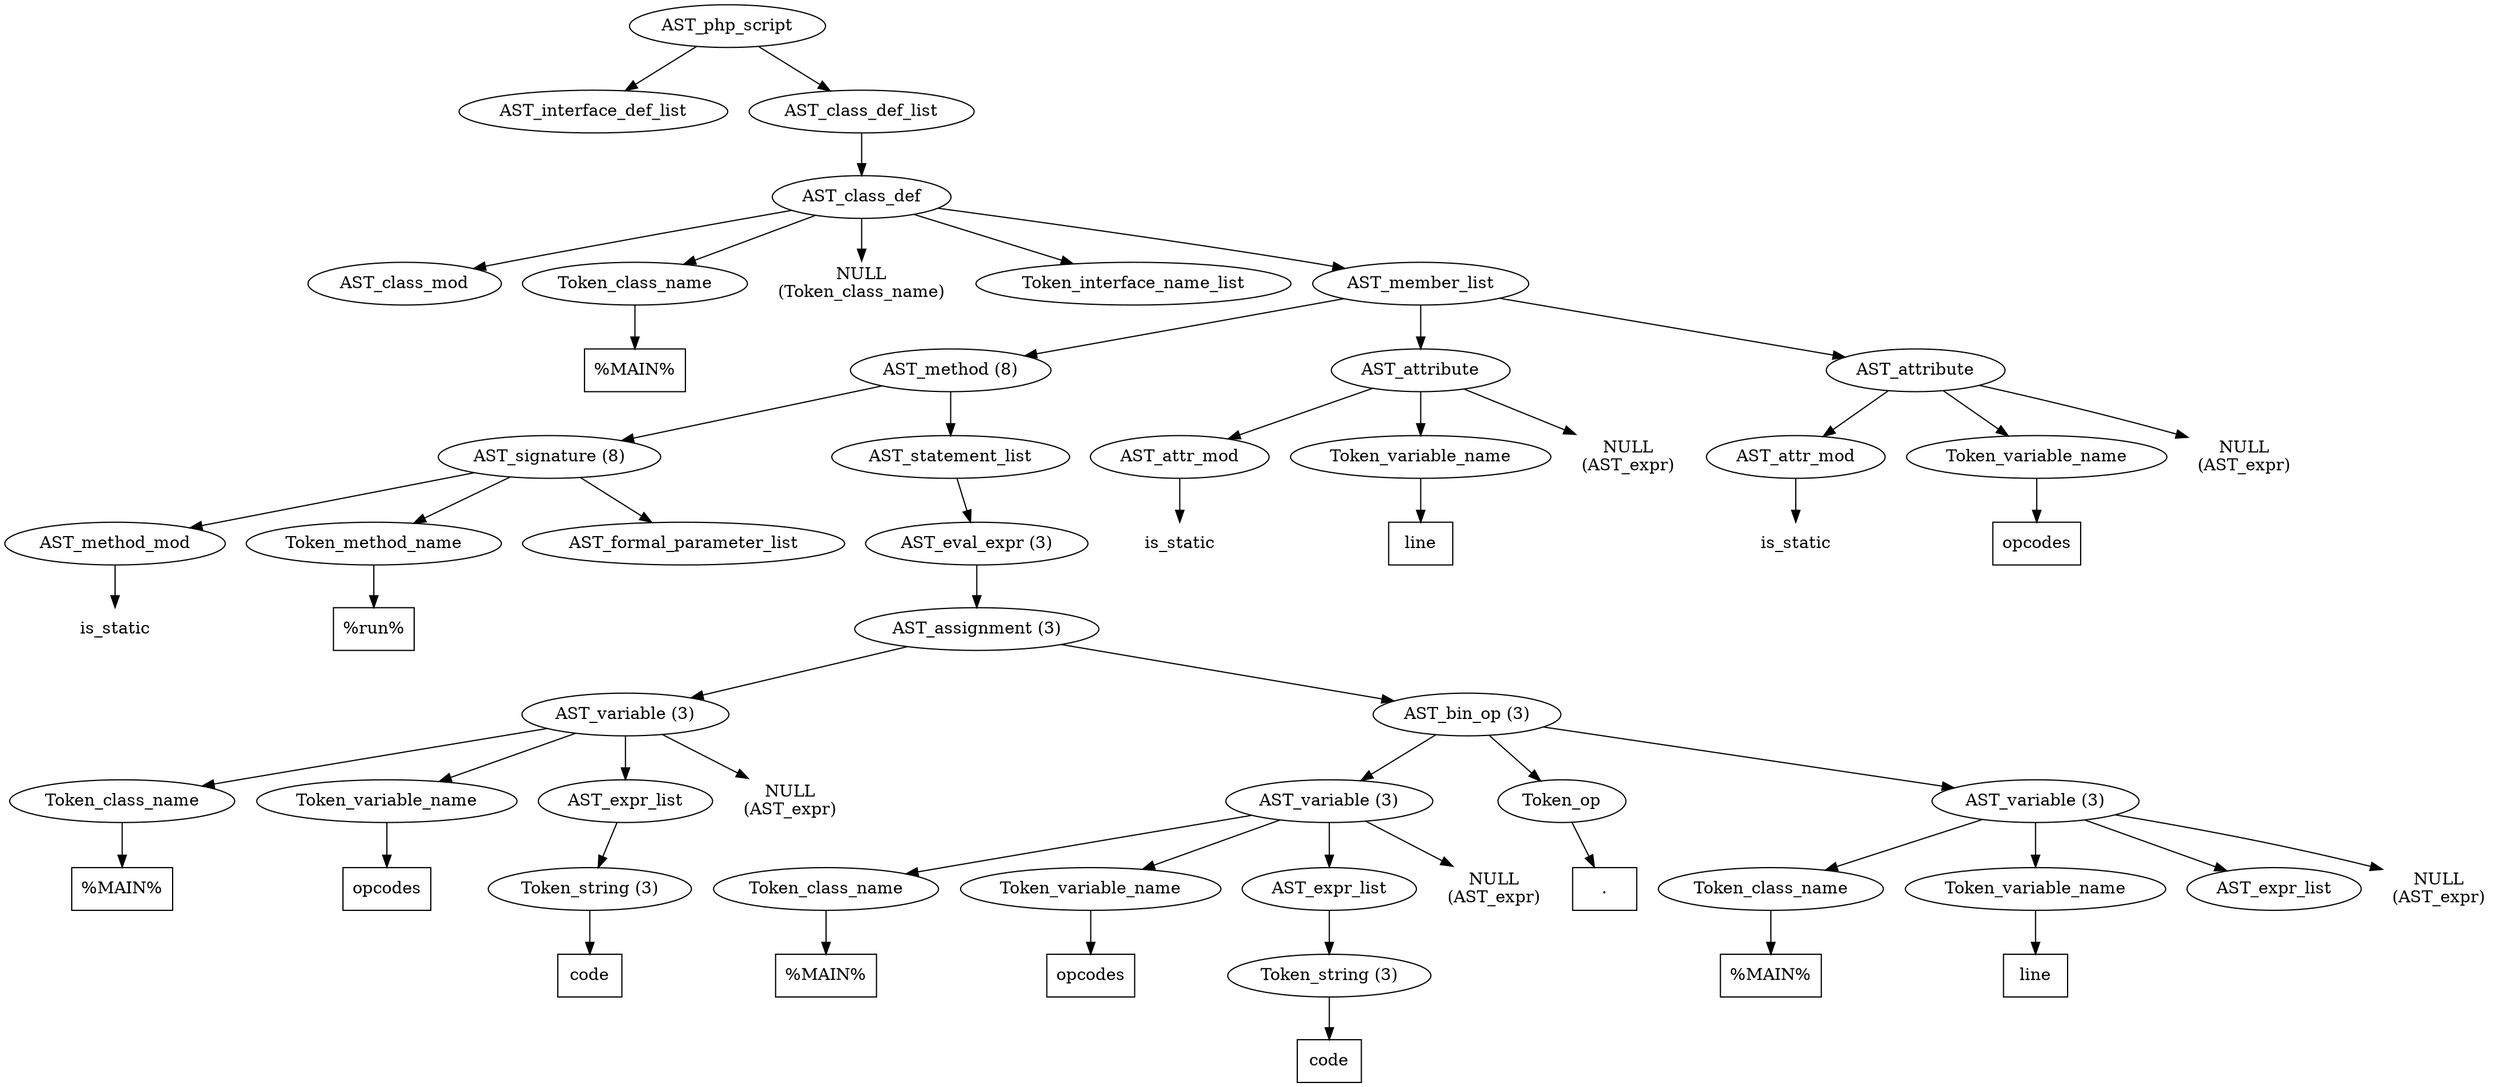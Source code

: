 /*
 * AST in dot format generated by phc -- the PHP compiler
 */

digraph AST {
node_0 [label="AST_php_script"];
node_1 [label="AST_interface_def_list"];
node_2 [label="AST_class_def_list"];
node_3 [label="AST_class_def"];
node_4 [label="AST_class_mod"];
node_5 [label="Token_class_name"];
node_6 [label="%MAIN%", shape=box]
node_5 -> node_6;
node_7 [label="NULL\n(Token_class_name)", shape=plaintext]
node_8 [label="Token_interface_name_list"];
node_9 [label="AST_member_list"];
node_10 [label="AST_method (8)"];
node_11 [label="AST_signature (8)"];
node_12 [label="AST_method_mod"];
node_13 [label="is_static", shape=plaintext]
node_12 -> node_13;
node_14 [label="Token_method_name"];
node_15 [label="%run%", shape=box]
node_14 -> node_15;
node_16 [label="AST_formal_parameter_list"];
node_11 -> node_16;
node_11 -> node_14;
node_11 -> node_12;
node_17 [label="AST_statement_list"];
node_18 [label="AST_eval_expr (3)"];
node_19 [label="AST_assignment (3)"];
node_20 [label="AST_variable (3)"];
node_21 [label="Token_class_name"];
node_22 [label="%MAIN%", shape=box]
node_21 -> node_22;
node_23 [label="Token_variable_name"];
node_24 [label="opcodes", shape=box]
node_23 -> node_24;
node_25 [label="AST_expr_list"];
node_26 [label="Token_string (3)"];
node_27 [label="code", shape=box]
node_26 -> node_27;
node_25 -> node_26;
node_28 [label="NULL\n(AST_expr)", shape=plaintext]
node_20 -> node_28;
node_20 -> node_25;
node_20 -> node_23;
node_20 -> node_21;
node_29 [label="AST_bin_op (3)"];
node_30 [label="AST_variable (3)"];
node_31 [label="Token_class_name"];
node_32 [label="%MAIN%", shape=box]
node_31 -> node_32;
node_33 [label="Token_variable_name"];
node_34 [label="opcodes", shape=box]
node_33 -> node_34;
node_35 [label="AST_expr_list"];
node_36 [label="Token_string (3)"];
node_37 [label="code", shape=box]
node_36 -> node_37;
node_35 -> node_36;
node_38 [label="NULL\n(AST_expr)", shape=plaintext]
node_30 -> node_38;
node_30 -> node_35;
node_30 -> node_33;
node_30 -> node_31;
node_39 [label="Token_op"];
node_40 [label=".", shape=box]
node_39 -> node_40;
node_41 [label="AST_variable (3)"];
node_42 [label="Token_class_name"];
node_43 [label="%MAIN%", shape=box]
node_42 -> node_43;
node_44 [label="Token_variable_name"];
node_45 [label="line", shape=box]
node_44 -> node_45;
node_46 [label="AST_expr_list"];
node_47 [label="NULL\n(AST_expr)", shape=plaintext]
node_41 -> node_47;
node_41 -> node_46;
node_41 -> node_44;
node_41 -> node_42;
node_29 -> node_41;
node_29 -> node_39;
node_29 -> node_30;
node_19 -> node_29;
node_19 -> node_20;
node_18 -> node_19;
node_17 -> node_18;
node_10 -> node_17;
node_10 -> node_11;
node_48 [label="AST_attribute"];
node_49 [label="AST_attr_mod"];
node_50 [label="is_static", shape=plaintext]
node_49 -> node_50;
node_51 [label="Token_variable_name"];
node_52 [label="line", shape=box]
node_51 -> node_52;
node_53 [label="NULL\n(AST_expr)", shape=plaintext]
node_48 -> node_53;
node_48 -> node_51;
node_48 -> node_49;
node_54 [label="AST_attribute"];
node_55 [label="AST_attr_mod"];
node_56 [label="is_static", shape=plaintext]
node_55 -> node_56;
node_57 [label="Token_variable_name"];
node_58 [label="opcodes", shape=box]
node_57 -> node_58;
node_59 [label="NULL\n(AST_expr)", shape=plaintext]
node_54 -> node_59;
node_54 -> node_57;
node_54 -> node_55;
node_9 -> node_54;
node_9 -> node_48;
node_9 -> node_10;
node_3 -> node_9;
node_3 -> node_8;
node_3 -> node_7;
node_3 -> node_5;
node_3 -> node_4;
node_2 -> node_3;
node_0 -> node_2;
node_0 -> node_1;
}
